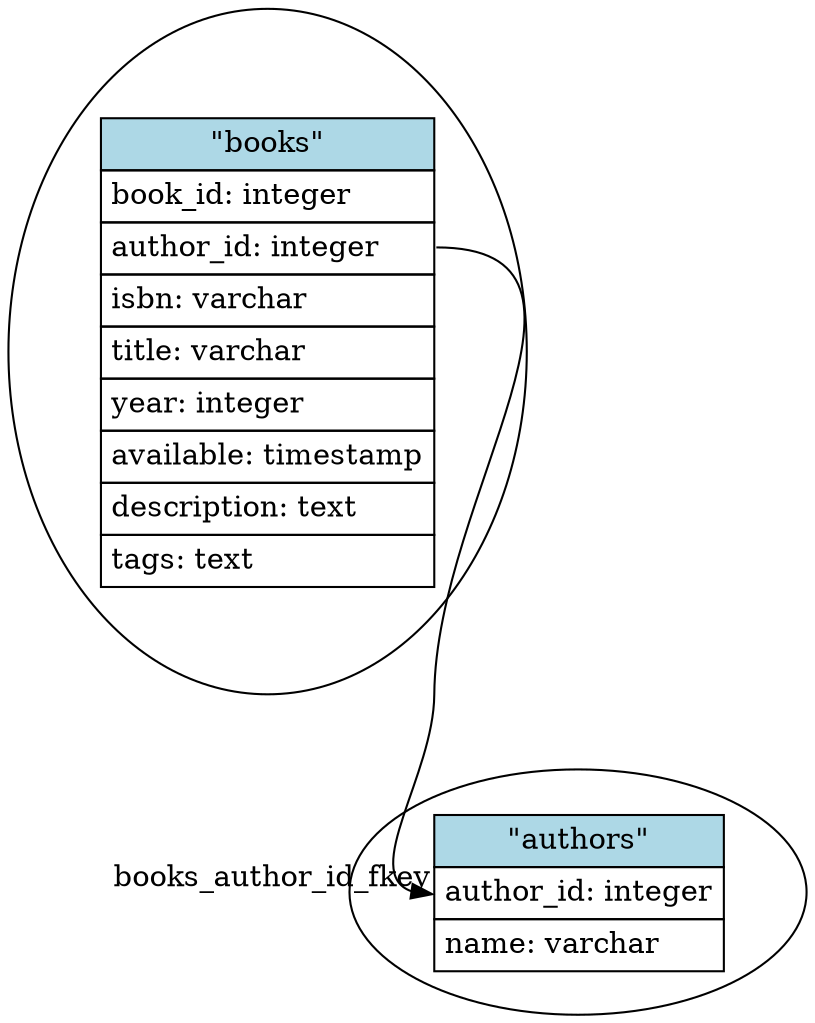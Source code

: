 // Generated by xo for the booktest.db schema.
digraph booktest_db {
	// Nodes (tables)
	"authors" [ label=<
		<table border="0" cellborder="1" cellspacing="0" cellpadding="4">
		<tr><td bgcolor="lightblue">"authors"</td></tr>
		<tr><td align="left" PORT="author_id">author_id: integer</td></tr>
		<tr><td align="left" PORT="name">name: varchar</td></tr>
		</table>> ]
	
	"books" [ label=<
		<table border="0" cellborder="1" cellspacing="0" cellpadding="4">
		<tr><td bgcolor="lightblue">"books"</td></tr>
		<tr><td align="left" PORT="book_id">book_id: integer</td></tr>
		<tr><td align="left" PORT="author_id">author_id: integer</td></tr>
		<tr><td align="left" PORT="isbn">isbn: varchar</td></tr>
		<tr><td align="left" PORT="title">title: varchar</td></tr>
		<tr><td align="left" PORT="year">year: integer</td></tr>
		<tr><td align="left" PORT="available">available: timestamp</td></tr>
		<tr><td align="left" PORT="description">description: text</td></tr>
		<tr><td align="left" PORT="tags">tags: text</td></tr>
		</table>> ]
	
	"books":"author_id":e -> "authors":"author_id":w [
		headlabel="books_author_id_fkey"]
}
